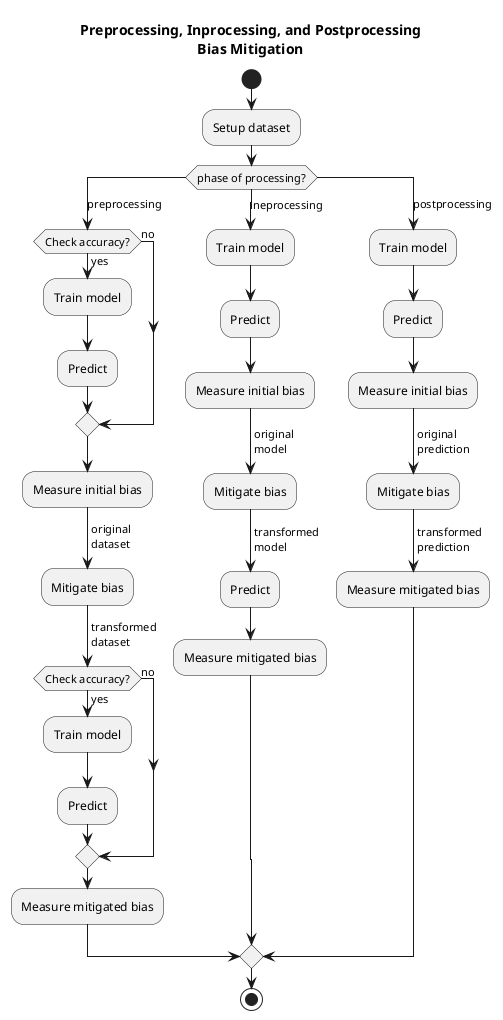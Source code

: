 @startuml
title "Preprocessing, Inprocessing, and Postprocessing\nBias Mitigation"
start
:Setup dataset;

switch (phase of processing?)
  case (preprocessing)
    if (Check accuracy?) then (yes)
      :Train model;
      :Predict;
    else(no)
    endif
    :Measure initial bias;
    ->original\ndataset;
    :Mitigate bias;
    ->transformed\ndataset;
    if (Check accuracy?) then (yes)
      :Train model;
      :Predict;
    else(no)
    endif
    :Measure mitigated bias;
  case (ineprocessing)
    :Train model;
    :Predict;
    :Measure initial bias;
    ->original\nmodel;
    :Mitigate bias;
    ->transformed\nmodel;
    :Predict;
    :Measure mitigated bias;
  case(postprocessing)
    :Train model;
    :Predict;
    :Measure initial bias;
    ->original\nprediction;
    :Mitigate bias;
    ->transformed\nprediction;
    :Measure mitigated bias;
endswitch
stop
@enduml